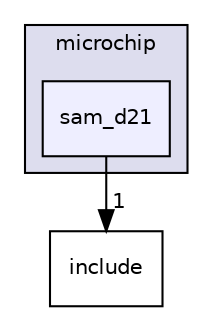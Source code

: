 digraph "sam_d21" {
  compound=true
  node [ fontsize="10", fontname="Helvetica"];
  edge [ labelfontsize="10", labelfontname="Helvetica"];
  subgraph clusterdir_60864ceb768185ac6327ae001cbbf6bb {
    graph [ bgcolor="#ddddee", pencolor="black", label="microchip" fontname="Helvetica", fontsize="10", URL="dir_60864ceb768185ac6327ae001cbbf6bb.html"]
  dir_86de2fa927f02998ccd20e25e1a56489 [shape=box, label="sam_d21", style="filled", fillcolor="#eeeeff", pencolor="black", URL="dir_86de2fa927f02998ccd20e25e1a56489.html"];
  }
  dir_d44c64559bbebec7f509842c48db8b23 [shape=box label="include" URL="dir_d44c64559bbebec7f509842c48db8b23.html"];
  dir_86de2fa927f02998ccd20e25e1a56489->dir_d44c64559bbebec7f509842c48db8b23 [headlabel="1", labeldistance=1.5 headhref="dir_000003_000002.html"];
}
